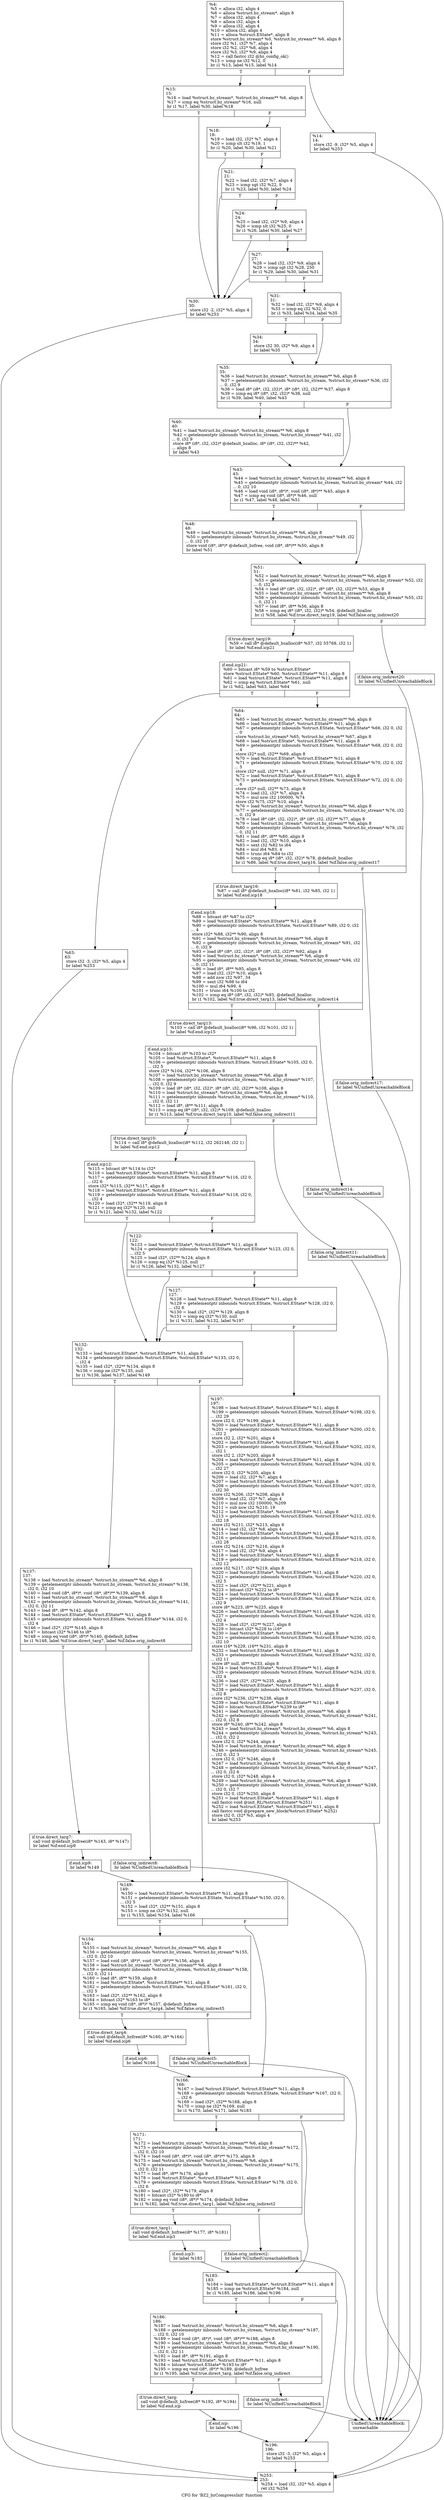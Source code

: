 digraph "CFG for 'BZ2_bzCompressInit' function" {
	label="CFG for 'BZ2_bzCompressInit' function";

	Node0x1c90dd0 [shape=record,label="{%4:\l  %5 = alloca i32, align 4\l  %6 = alloca %struct.bz_stream*, align 8\l  %7 = alloca i32, align 4\l  %8 = alloca i32, align 4\l  %9 = alloca i32, align 4\l  %10 = alloca i32, align 4\l  %11 = alloca %struct.EState*, align 8\l  store %struct.bz_stream* %0, %struct.bz_stream** %6, align 8\l  store i32 %1, i32* %7, align 4\l  store i32 %2, i32* %8, align 4\l  store i32 %3, i32* %9, align 4\l  %12 = call fastcc i32 @bz_config_ok()\l  %13 = icmp ne i32 %12, 0\l  br i1 %13, label %15, label %14\l|{<s0>T|<s1>F}}"];
	Node0x1c90dd0:s0 -> Node0x1c90e70;
	Node0x1c90dd0:s1 -> Node0x1c90e20;
	Node0x1c90e20 [shape=record,label="{%14:\l14:                                               \l  store i32 -9, i32* %5, align 4\l  br label %253\l}"];
	Node0x1c90e20 -> Node0x1c91e60;
	Node0x1c90e70 [shape=record,label="{%15:\l15:                                               \l  %16 = load %struct.bz_stream*, %struct.bz_stream** %6, align 8\l  %17 = icmp eq %struct.bz_stream* %16, null\l  br i1 %17, label %30, label %18\l|{<s0>T|<s1>F}}"];
	Node0x1c90e70:s0 -> Node0x1c91000;
	Node0x1c90e70:s1 -> Node0x1c90ec0;
	Node0x1c90ec0 [shape=record,label="{%18:\l18:                                               \l  %19 = load i32, i32* %7, align 4\l  %20 = icmp slt i32 %19, 1\l  br i1 %20, label %30, label %21\l|{<s0>T|<s1>F}}"];
	Node0x1c90ec0:s0 -> Node0x1c91000;
	Node0x1c90ec0:s1 -> Node0x1c90f10;
	Node0x1c90f10 [shape=record,label="{%21:\l21:                                               \l  %22 = load i32, i32* %7, align 4\l  %23 = icmp sgt i32 %22, 9\l  br i1 %23, label %30, label %24\l|{<s0>T|<s1>F}}"];
	Node0x1c90f10:s0 -> Node0x1c91000;
	Node0x1c90f10:s1 -> Node0x1c90f60;
	Node0x1c90f60 [shape=record,label="{%24:\l24:                                               \l  %25 = load i32, i32* %9, align 4\l  %26 = icmp slt i32 %25, 0\l  br i1 %26, label %30, label %27\l|{<s0>T|<s1>F}}"];
	Node0x1c90f60:s0 -> Node0x1c91000;
	Node0x1c90f60:s1 -> Node0x1c90fb0;
	Node0x1c90fb0 [shape=record,label="{%27:\l27:                                               \l  %28 = load i32, i32* %9, align 4\l  %29 = icmp sgt i32 %28, 250\l  br i1 %29, label %30, label %31\l|{<s0>T|<s1>F}}"];
	Node0x1c90fb0:s0 -> Node0x1c91000;
	Node0x1c90fb0:s1 -> Node0x1c91050;
	Node0x1c91000 [shape=record,label="{%30:\l30:                                               \l  store i32 -2, i32* %5, align 4\l  br label %253\l}"];
	Node0x1c91000 -> Node0x1c91e60;
	Node0x1c91050 [shape=record,label="{%31:\l31:                                               \l  %32 = load i32, i32* %9, align 4\l  %33 = icmp eq i32 %32, 0\l  br i1 %33, label %34, label %35\l|{<s0>T|<s1>F}}"];
	Node0x1c91050:s0 -> Node0x1c910a0;
	Node0x1c91050:s1 -> Node0x1c910f0;
	Node0x1c910a0 [shape=record,label="{%34:\l34:                                               \l  store i32 30, i32* %9, align 4\l  br label %35\l}"];
	Node0x1c910a0 -> Node0x1c910f0;
	Node0x1c910f0 [shape=record,label="{%35:\l35:                                               \l  %36 = load %struct.bz_stream*, %struct.bz_stream** %6, align 8\l  %37 = getelementptr inbounds %struct.bz_stream, %struct.bz_stream* %36, i32\l... 0, i32 9\l  %38 = load i8* (i8*, i32, i32)*, i8* (i8*, i32, i32)** %37, align 8\l  %39 = icmp eq i8* (i8*, i32, i32)* %38, null\l  br i1 %39, label %40, label %43\l|{<s0>T|<s1>F}}"];
	Node0x1c910f0:s0 -> Node0x1c91140;
	Node0x1c910f0:s1 -> Node0x1c91190;
	Node0x1c91140 [shape=record,label="{%40:\l40:                                               \l  %41 = load %struct.bz_stream*, %struct.bz_stream** %6, align 8\l  %42 = getelementptr inbounds %struct.bz_stream, %struct.bz_stream* %41, i32\l... 0, i32 9\l  store i8* (i8*, i32, i32)* @default_bzalloc, i8* (i8*, i32, i32)** %42,\l... align 8\l  br label %43\l}"];
	Node0x1c91140 -> Node0x1c91190;
	Node0x1c91190 [shape=record,label="{%43:\l43:                                               \l  %44 = load %struct.bz_stream*, %struct.bz_stream** %6, align 8\l  %45 = getelementptr inbounds %struct.bz_stream, %struct.bz_stream* %44, i32\l... 0, i32 10\l  %46 = load void (i8*, i8*)*, void (i8*, i8*)** %45, align 8\l  %47 = icmp eq void (i8*, i8*)* %46, null\l  br i1 %47, label %48, label %51\l|{<s0>T|<s1>F}}"];
	Node0x1c91190:s0 -> Node0x1c911e0;
	Node0x1c91190:s1 -> Node0x1c91230;
	Node0x1c911e0 [shape=record,label="{%48:\l48:                                               \l  %49 = load %struct.bz_stream*, %struct.bz_stream** %6, align 8\l  %50 = getelementptr inbounds %struct.bz_stream, %struct.bz_stream* %49, i32\l... 0, i32 10\l  store void (i8*, i8*)* @default_bzfree, void (i8*, i8*)** %50, align 8\l  br label %51\l}"];
	Node0x1c911e0 -> Node0x1c91230;
	Node0x1c91230 [shape=record,label="{%51:\l51:                                               \l  %52 = load %struct.bz_stream*, %struct.bz_stream** %6, align 8\l  %53 = getelementptr inbounds %struct.bz_stream, %struct.bz_stream* %52, i32\l... 0, i32 9\l  %54 = load i8* (i8*, i32, i32)*, i8* (i8*, i32, i32)** %53, align 8\l  %55 = load %struct.bz_stream*, %struct.bz_stream** %6, align 8\l  %56 = getelementptr inbounds %struct.bz_stream, %struct.bz_stream* %55, i32\l... 0, i32 11\l  %57 = load i8*, i8** %56, align 8\l  %58 = icmp eq i8* (i8*, i32, i32)* %54, @default_bzalloc\l  br i1 %58, label %if.true.direct_targ19, label %if.false.orig_indirect20\l|{<s0>T|<s1>F}}"];
	Node0x1c91230:s0 -> Node0x1c91280;
	Node0x1c91230:s1 -> Node0x1c912d0;
	Node0x1c91280 [shape=record,label="{if.true.direct_targ19:                            \l  %59 = call i8* @default_bzalloc(i8* %57, i32 55768, i32 1)\l  br label %if.end.icp21\l}"];
	Node0x1c91280 -> Node0x1c91320;
	Node0x1c912d0 [shape=record,label="{if.false.orig_indirect20:                         \l  br label %UnifiedUnreachableBlock\l}"];
	Node0x1c912d0 -> Node0x1c91eb0;
	Node0x1c91320 [shape=record,label="{if.end.icp21:                                     \l  %60 = bitcast i8* %59 to %struct.EState*\l  store %struct.EState* %60, %struct.EState** %11, align 8\l  %61 = load %struct.EState*, %struct.EState** %11, align 8\l  %62 = icmp eq %struct.EState* %61, null\l  br i1 %62, label %63, label %64\l|{<s0>T|<s1>F}}"];
	Node0x1c91320:s0 -> Node0x1c91370;
	Node0x1c91320:s1 -> Node0x1c913c0;
	Node0x1c91370 [shape=record,label="{%63:\l63:                                               \l  store i32 -3, i32* %5, align 4\l  br label %253\l}"];
	Node0x1c91370 -> Node0x1c91e60;
	Node0x1c913c0 [shape=record,label="{%64:\l64:                                               \l  %65 = load %struct.bz_stream*, %struct.bz_stream** %6, align 8\l  %66 = load %struct.EState*, %struct.EState** %11, align 8\l  %67 = getelementptr inbounds %struct.EState, %struct.EState* %66, i32 0, i32\l... 0\l  store %struct.bz_stream* %65, %struct.bz_stream** %67, align 8\l  %68 = load %struct.EState*, %struct.EState** %11, align 8\l  %69 = getelementptr inbounds %struct.EState, %struct.EState* %68, i32 0, i32\l... 4\l  store i32* null, i32** %69, align 8\l  %70 = load %struct.EState*, %struct.EState** %11, align 8\l  %71 = getelementptr inbounds %struct.EState, %struct.EState* %70, i32 0, i32\l... 5\l  store i32* null, i32** %71, align 8\l  %72 = load %struct.EState*, %struct.EState** %11, align 8\l  %73 = getelementptr inbounds %struct.EState, %struct.EState* %72, i32 0, i32\l... 6\l  store i32* null, i32** %73, align 8\l  %74 = load i32, i32* %7, align 4\l  %75 = mul nsw i32 100000, %74\l  store i32 %75, i32* %10, align 4\l  %76 = load %struct.bz_stream*, %struct.bz_stream** %6, align 8\l  %77 = getelementptr inbounds %struct.bz_stream, %struct.bz_stream* %76, i32\l... 0, i32 9\l  %78 = load i8* (i8*, i32, i32)*, i8* (i8*, i32, i32)** %77, align 8\l  %79 = load %struct.bz_stream*, %struct.bz_stream** %6, align 8\l  %80 = getelementptr inbounds %struct.bz_stream, %struct.bz_stream* %79, i32\l... 0, i32 11\l  %81 = load i8*, i8** %80, align 8\l  %82 = load i32, i32* %10, align 4\l  %83 = sext i32 %82 to i64\l  %84 = mul i64 %83, 4\l  %85 = trunc i64 %84 to i32\l  %86 = icmp eq i8* (i8*, i32, i32)* %78, @default_bzalloc\l  br i1 %86, label %if.true.direct_targ16, label %if.false.orig_indirect17\l|{<s0>T|<s1>F}}"];
	Node0x1c913c0:s0 -> Node0x1c91410;
	Node0x1c913c0:s1 -> Node0x1c91460;
	Node0x1c91410 [shape=record,label="{if.true.direct_targ16:                            \l  %87 = call i8* @default_bzalloc(i8* %81, i32 %85, i32 1)\l  br label %if.end.icp18\l}"];
	Node0x1c91410 -> Node0x1c914b0;
	Node0x1c91460 [shape=record,label="{if.false.orig_indirect17:                         \l  br label %UnifiedUnreachableBlock\l}"];
	Node0x1c91460 -> Node0x1c91eb0;
	Node0x1c914b0 [shape=record,label="{if.end.icp18:                                     \l  %88 = bitcast i8* %87 to i32*\l  %89 = load %struct.EState*, %struct.EState** %11, align 8\l  %90 = getelementptr inbounds %struct.EState, %struct.EState* %89, i32 0, i32\l... 4\l  store i32* %88, i32** %90, align 8\l  %91 = load %struct.bz_stream*, %struct.bz_stream** %6, align 8\l  %92 = getelementptr inbounds %struct.bz_stream, %struct.bz_stream* %91, i32\l... 0, i32 9\l  %93 = load i8* (i8*, i32, i32)*, i8* (i8*, i32, i32)** %92, align 8\l  %94 = load %struct.bz_stream*, %struct.bz_stream** %6, align 8\l  %95 = getelementptr inbounds %struct.bz_stream, %struct.bz_stream* %94, i32\l... 0, i32 11\l  %96 = load i8*, i8** %95, align 8\l  %97 = load i32, i32* %10, align 4\l  %98 = add nsw i32 %97, 34\l  %99 = sext i32 %98 to i64\l  %100 = mul i64 %99, 4\l  %101 = trunc i64 %100 to i32\l  %102 = icmp eq i8* (i8*, i32, i32)* %93, @default_bzalloc\l  br i1 %102, label %if.true.direct_targ13, label %if.false.orig_indirect14\l|{<s0>T|<s1>F}}"];
	Node0x1c914b0:s0 -> Node0x1c91500;
	Node0x1c914b0:s1 -> Node0x1c91550;
	Node0x1c91500 [shape=record,label="{if.true.direct_targ13:                            \l  %103 = call i8* @default_bzalloc(i8* %96, i32 %101, i32 1)\l  br label %if.end.icp15\l}"];
	Node0x1c91500 -> Node0x1c915a0;
	Node0x1c91550 [shape=record,label="{if.false.orig_indirect14:                         \l  br label %UnifiedUnreachableBlock\l}"];
	Node0x1c91550 -> Node0x1c91eb0;
	Node0x1c915a0 [shape=record,label="{if.end.icp15:                                     \l  %104 = bitcast i8* %103 to i32*\l  %105 = load %struct.EState*, %struct.EState** %11, align 8\l  %106 = getelementptr inbounds %struct.EState, %struct.EState* %105, i32 0,\l... i32 5\l  store i32* %104, i32** %106, align 8\l  %107 = load %struct.bz_stream*, %struct.bz_stream** %6, align 8\l  %108 = getelementptr inbounds %struct.bz_stream, %struct.bz_stream* %107,\l... i32 0, i32 9\l  %109 = load i8* (i8*, i32, i32)*, i8* (i8*, i32, i32)** %108, align 8\l  %110 = load %struct.bz_stream*, %struct.bz_stream** %6, align 8\l  %111 = getelementptr inbounds %struct.bz_stream, %struct.bz_stream* %110,\l... i32 0, i32 11\l  %112 = load i8*, i8** %111, align 8\l  %113 = icmp eq i8* (i8*, i32, i32)* %109, @default_bzalloc\l  br i1 %113, label %if.true.direct_targ10, label %if.false.orig_indirect11\l|{<s0>T|<s1>F}}"];
	Node0x1c915a0:s0 -> Node0x1c915f0;
	Node0x1c915a0:s1 -> Node0x1c91640;
	Node0x1c915f0 [shape=record,label="{if.true.direct_targ10:                            \l  %114 = call i8* @default_bzalloc(i8* %112, i32 262148, i32 1)\l  br label %if.end.icp12\l}"];
	Node0x1c915f0 -> Node0x1c91690;
	Node0x1c91640 [shape=record,label="{if.false.orig_indirect11:                         \l  br label %UnifiedUnreachableBlock\l}"];
	Node0x1c91640 -> Node0x1c91eb0;
	Node0x1c91690 [shape=record,label="{if.end.icp12:                                     \l  %115 = bitcast i8* %114 to i32*\l  %116 = load %struct.EState*, %struct.EState** %11, align 8\l  %117 = getelementptr inbounds %struct.EState, %struct.EState* %116, i32 0,\l... i32 6\l  store i32* %115, i32** %117, align 8\l  %118 = load %struct.EState*, %struct.EState** %11, align 8\l  %119 = getelementptr inbounds %struct.EState, %struct.EState* %118, i32 0,\l... i32 4\l  %120 = load i32*, i32** %119, align 8\l  %121 = icmp eq i32* %120, null\l  br i1 %121, label %132, label %122\l|{<s0>T|<s1>F}}"];
	Node0x1c91690:s0 -> Node0x1c91780;
	Node0x1c91690:s1 -> Node0x1c916e0;
	Node0x1c916e0 [shape=record,label="{%122:\l122:                                              \l  %123 = load %struct.EState*, %struct.EState** %11, align 8\l  %124 = getelementptr inbounds %struct.EState, %struct.EState* %123, i32 0,\l... i32 5\l  %125 = load i32*, i32** %124, align 8\l  %126 = icmp eq i32* %125, null\l  br i1 %126, label %132, label %127\l|{<s0>T|<s1>F}}"];
	Node0x1c916e0:s0 -> Node0x1c91780;
	Node0x1c916e0:s1 -> Node0x1c91730;
	Node0x1c91730 [shape=record,label="{%127:\l127:                                              \l  %128 = load %struct.EState*, %struct.EState** %11, align 8\l  %129 = getelementptr inbounds %struct.EState, %struct.EState* %128, i32 0,\l... i32 6\l  %130 = load i32*, i32** %129, align 8\l  %131 = icmp eq i32* %130, null\l  br i1 %131, label %132, label %197\l|{<s0>T|<s1>F}}"];
	Node0x1c91730:s0 -> Node0x1c91780;
	Node0x1c91730:s1 -> Node0x1c91e10;
	Node0x1c91780 [shape=record,label="{%132:\l132:                                              \l  %133 = load %struct.EState*, %struct.EState** %11, align 8\l  %134 = getelementptr inbounds %struct.EState, %struct.EState* %133, i32 0,\l... i32 4\l  %135 = load i32*, i32** %134, align 8\l  %136 = icmp ne i32* %135, null\l  br i1 %136, label %137, label %149\l|{<s0>T|<s1>F}}"];
	Node0x1c91780:s0 -> Node0x1c917d0;
	Node0x1c91780:s1 -> Node0x1c91910;
	Node0x1c917d0 [shape=record,label="{%137:\l137:                                              \l  %138 = load %struct.bz_stream*, %struct.bz_stream** %6, align 8\l  %139 = getelementptr inbounds %struct.bz_stream, %struct.bz_stream* %138,\l... i32 0, i32 10\l  %140 = load void (i8*, i8*)*, void (i8*, i8*)** %139, align 8\l  %141 = load %struct.bz_stream*, %struct.bz_stream** %6, align 8\l  %142 = getelementptr inbounds %struct.bz_stream, %struct.bz_stream* %141,\l... i32 0, i32 11\l  %143 = load i8*, i8** %142, align 8\l  %144 = load %struct.EState*, %struct.EState** %11, align 8\l  %145 = getelementptr inbounds %struct.EState, %struct.EState* %144, i32 0,\l... i32 4\l  %146 = load i32*, i32** %145, align 8\l  %147 = bitcast i32* %146 to i8*\l  %148 = icmp eq void (i8*, i8*)* %140, @default_bzfree\l  br i1 %148, label %if.true.direct_targ7, label %if.false.orig_indirect8\l|{<s0>T|<s1>F}}"];
	Node0x1c917d0:s0 -> Node0x1c91820;
	Node0x1c917d0:s1 -> Node0x1c91870;
	Node0x1c91820 [shape=record,label="{if.true.direct_targ7:                             \l  call void @default_bzfree(i8* %143, i8* %147)\l  br label %if.end.icp9\l}"];
	Node0x1c91820 -> Node0x1c918c0;
	Node0x1c91870 [shape=record,label="{if.false.orig_indirect8:                          \l  br label %UnifiedUnreachableBlock\l}"];
	Node0x1c91870 -> Node0x1c91eb0;
	Node0x1c918c0 [shape=record,label="{if.end.icp9:                                      \l  br label %149\l}"];
	Node0x1c918c0 -> Node0x1c91910;
	Node0x1c91910 [shape=record,label="{%149:\l149:                                              \l  %150 = load %struct.EState*, %struct.EState** %11, align 8\l  %151 = getelementptr inbounds %struct.EState, %struct.EState* %150, i32 0,\l... i32 5\l  %152 = load i32*, i32** %151, align 8\l  %153 = icmp ne i32* %152, null\l  br i1 %153, label %154, label %166\l|{<s0>T|<s1>F}}"];
	Node0x1c91910:s0 -> Node0x1c91960;
	Node0x1c91910:s1 -> Node0x1c91aa0;
	Node0x1c91960 [shape=record,label="{%154:\l154:                                              \l  %155 = load %struct.bz_stream*, %struct.bz_stream** %6, align 8\l  %156 = getelementptr inbounds %struct.bz_stream, %struct.bz_stream* %155,\l... i32 0, i32 10\l  %157 = load void (i8*, i8*)*, void (i8*, i8*)** %156, align 8\l  %158 = load %struct.bz_stream*, %struct.bz_stream** %6, align 8\l  %159 = getelementptr inbounds %struct.bz_stream, %struct.bz_stream* %158,\l... i32 0, i32 11\l  %160 = load i8*, i8** %159, align 8\l  %161 = load %struct.EState*, %struct.EState** %11, align 8\l  %162 = getelementptr inbounds %struct.EState, %struct.EState* %161, i32 0,\l... i32 5\l  %163 = load i32*, i32** %162, align 8\l  %164 = bitcast i32* %163 to i8*\l  %165 = icmp eq void (i8*, i8*)* %157, @default_bzfree\l  br i1 %165, label %if.true.direct_targ4, label %if.false.orig_indirect5\l|{<s0>T|<s1>F}}"];
	Node0x1c91960:s0 -> Node0x1c919b0;
	Node0x1c91960:s1 -> Node0x1c91a00;
	Node0x1c919b0 [shape=record,label="{if.true.direct_targ4:                             \l  call void @default_bzfree(i8* %160, i8* %164)\l  br label %if.end.icp6\l}"];
	Node0x1c919b0 -> Node0x1c91a50;
	Node0x1c91a00 [shape=record,label="{if.false.orig_indirect5:                          \l  br label %UnifiedUnreachableBlock\l}"];
	Node0x1c91a00 -> Node0x1c91eb0;
	Node0x1c91a50 [shape=record,label="{if.end.icp6:                                      \l  br label %166\l}"];
	Node0x1c91a50 -> Node0x1c91aa0;
	Node0x1c91aa0 [shape=record,label="{%166:\l166:                                              \l  %167 = load %struct.EState*, %struct.EState** %11, align 8\l  %168 = getelementptr inbounds %struct.EState, %struct.EState* %167, i32 0,\l... i32 6\l  %169 = load i32*, i32** %168, align 8\l  %170 = icmp ne i32* %169, null\l  br i1 %170, label %171, label %183\l|{<s0>T|<s1>F}}"];
	Node0x1c91aa0:s0 -> Node0x1c91af0;
	Node0x1c91aa0:s1 -> Node0x1c91c30;
	Node0x1c91af0 [shape=record,label="{%171:\l171:                                              \l  %172 = load %struct.bz_stream*, %struct.bz_stream** %6, align 8\l  %173 = getelementptr inbounds %struct.bz_stream, %struct.bz_stream* %172,\l... i32 0, i32 10\l  %174 = load void (i8*, i8*)*, void (i8*, i8*)** %173, align 8\l  %175 = load %struct.bz_stream*, %struct.bz_stream** %6, align 8\l  %176 = getelementptr inbounds %struct.bz_stream, %struct.bz_stream* %175,\l... i32 0, i32 11\l  %177 = load i8*, i8** %176, align 8\l  %178 = load %struct.EState*, %struct.EState** %11, align 8\l  %179 = getelementptr inbounds %struct.EState, %struct.EState* %178, i32 0,\l... i32 6\l  %180 = load i32*, i32** %179, align 8\l  %181 = bitcast i32* %180 to i8*\l  %182 = icmp eq void (i8*, i8*)* %174, @default_bzfree\l  br i1 %182, label %if.true.direct_targ1, label %if.false.orig_indirect2\l|{<s0>T|<s1>F}}"];
	Node0x1c91af0:s0 -> Node0x1c91b40;
	Node0x1c91af0:s1 -> Node0x1c91b90;
	Node0x1c91b40 [shape=record,label="{if.true.direct_targ1:                             \l  call void @default_bzfree(i8* %177, i8* %181)\l  br label %if.end.icp3\l}"];
	Node0x1c91b40 -> Node0x1c91be0;
	Node0x1c91b90 [shape=record,label="{if.false.orig_indirect2:                          \l  br label %UnifiedUnreachableBlock\l}"];
	Node0x1c91b90 -> Node0x1c91eb0;
	Node0x1c91be0 [shape=record,label="{if.end.icp3:                                      \l  br label %183\l}"];
	Node0x1c91be0 -> Node0x1c91c30;
	Node0x1c91c30 [shape=record,label="{%183:\l183:                                              \l  %184 = load %struct.EState*, %struct.EState** %11, align 8\l  %185 = icmp ne %struct.EState* %184, null\l  br i1 %185, label %186, label %196\l|{<s0>T|<s1>F}}"];
	Node0x1c91c30:s0 -> Node0x1c91c80;
	Node0x1c91c30:s1 -> Node0x1c91dc0;
	Node0x1c91c80 [shape=record,label="{%186:\l186:                                              \l  %187 = load %struct.bz_stream*, %struct.bz_stream** %6, align 8\l  %188 = getelementptr inbounds %struct.bz_stream, %struct.bz_stream* %187,\l... i32 0, i32 10\l  %189 = load void (i8*, i8*)*, void (i8*, i8*)** %188, align 8\l  %190 = load %struct.bz_stream*, %struct.bz_stream** %6, align 8\l  %191 = getelementptr inbounds %struct.bz_stream, %struct.bz_stream* %190,\l... i32 0, i32 11\l  %192 = load i8*, i8** %191, align 8\l  %193 = load %struct.EState*, %struct.EState** %11, align 8\l  %194 = bitcast %struct.EState* %193 to i8*\l  %195 = icmp eq void (i8*, i8*)* %189, @default_bzfree\l  br i1 %195, label %if.true.direct_targ, label %if.false.orig_indirect\l|{<s0>T|<s1>F}}"];
	Node0x1c91c80:s0 -> Node0x1c91cd0;
	Node0x1c91c80:s1 -> Node0x1c91d20;
	Node0x1c91cd0 [shape=record,label="{if.true.direct_targ:                              \l  call void @default_bzfree(i8* %192, i8* %194)\l  br label %if.end.icp\l}"];
	Node0x1c91cd0 -> Node0x1c91d70;
	Node0x1c91d20 [shape=record,label="{if.false.orig_indirect:                           \l  br label %UnifiedUnreachableBlock\l}"];
	Node0x1c91d20 -> Node0x1c91eb0;
	Node0x1c91d70 [shape=record,label="{if.end.icp:                                       \l  br label %196\l}"];
	Node0x1c91d70 -> Node0x1c91dc0;
	Node0x1c91dc0 [shape=record,label="{%196:\l196:                                              \l  store i32 -3, i32* %5, align 4\l  br label %253\l}"];
	Node0x1c91dc0 -> Node0x1c91e60;
	Node0x1c91e10 [shape=record,label="{%197:\l197:                                              \l  %198 = load %struct.EState*, %struct.EState** %11, align 8\l  %199 = getelementptr inbounds %struct.EState, %struct.EState* %198, i32 0,\l... i32 29\l  store i32 0, i32* %199, align 4\l  %200 = load %struct.EState*, %struct.EState** %11, align 8\l  %201 = getelementptr inbounds %struct.EState, %struct.EState* %200, i32 0,\l... i32 2\l  store i32 2, i32* %201, align 4\l  %202 = load %struct.EState*, %struct.EState** %11, align 8\l  %203 = getelementptr inbounds %struct.EState, %struct.EState* %202, i32 0,\l... i32 1\l  store i32 2, i32* %203, align 8\l  %204 = load %struct.EState*, %struct.EState** %11, align 8\l  %205 = getelementptr inbounds %struct.EState, %struct.EState* %204, i32 0,\l... i32 27\l  store i32 0, i32* %205, align 4\l  %206 = load i32, i32* %7, align 4\l  %207 = load %struct.EState*, %struct.EState** %11, align 8\l  %208 = getelementptr inbounds %struct.EState, %struct.EState* %207, i32 0,\l... i32 30\l  store i32 %206, i32* %208, align 8\l  %209 = load i32, i32* %7, align 4\l  %210 = mul nsw i32 100000, %209\l  %211 = sub nsw i32 %210, 19\l  %212 = load %struct.EState*, %struct.EState** %11, align 8\l  %213 = getelementptr inbounds %struct.EState, %struct.EState* %212, i32 0,\l... i32 18\l  store i32 %211, i32* %213, align 8\l  %214 = load i32, i32* %8, align 4\l  %215 = load %struct.EState*, %struct.EState** %11, align 8\l  %216 = getelementptr inbounds %struct.EState, %struct.EState* %215, i32 0,\l... i32 28\l  store i32 %214, i32* %216, align 8\l  %217 = load i32, i32* %9, align 4\l  %218 = load %struct.EState*, %struct.EState** %11, align 8\l  %219 = getelementptr inbounds %struct.EState, %struct.EState* %218, i32 0,\l... i32 12\l  store i32 %217, i32* %219, align 8\l  %220 = load %struct.EState*, %struct.EState** %11, align 8\l  %221 = getelementptr inbounds %struct.EState, %struct.EState* %220, i32 0,\l... i32 5\l  %222 = load i32*, i32** %221, align 8\l  %223 = bitcast i32* %222 to i8*\l  %224 = load %struct.EState*, %struct.EState** %11, align 8\l  %225 = getelementptr inbounds %struct.EState, %struct.EState* %224, i32 0,\l... i32 9\l  store i8* %223, i8** %225, align 8\l  %226 = load %struct.EState*, %struct.EState** %11, align 8\l  %227 = getelementptr inbounds %struct.EState, %struct.EState* %226, i32 0,\l... i32 4\l  %228 = load i32*, i32** %227, align 8\l  %229 = bitcast i32* %228 to i16*\l  %230 = load %struct.EState*, %struct.EState** %11, align 8\l  %231 = getelementptr inbounds %struct.EState, %struct.EState* %230, i32 0,\l... i32 10\l  store i16* %229, i16** %231, align 8\l  %232 = load %struct.EState*, %struct.EState** %11, align 8\l  %233 = getelementptr inbounds %struct.EState, %struct.EState* %232, i32 0,\l... i32 11\l  store i8* null, i8** %233, align 8\l  %234 = load %struct.EState*, %struct.EState** %11, align 8\l  %235 = getelementptr inbounds %struct.EState, %struct.EState* %234, i32 0,\l... i32 4\l  %236 = load i32*, i32** %235, align 8\l  %237 = load %struct.EState*, %struct.EState** %11, align 8\l  %238 = getelementptr inbounds %struct.EState, %struct.EState* %237, i32 0,\l... i32 8\l  store i32* %236, i32** %238, align 8\l  %239 = load %struct.EState*, %struct.EState** %11, align 8\l  %240 = bitcast %struct.EState* %239 to i8*\l  %241 = load %struct.bz_stream*, %struct.bz_stream** %6, align 8\l  %242 = getelementptr inbounds %struct.bz_stream, %struct.bz_stream* %241,\l... i32 0, i32 8\l  store i8* %240, i8** %242, align 8\l  %243 = load %struct.bz_stream*, %struct.bz_stream** %6, align 8\l  %244 = getelementptr inbounds %struct.bz_stream, %struct.bz_stream* %243,\l... i32 0, i32 2\l  store i32 0, i32* %244, align 4\l  %245 = load %struct.bz_stream*, %struct.bz_stream** %6, align 8\l  %246 = getelementptr inbounds %struct.bz_stream, %struct.bz_stream* %245,\l... i32 0, i32 3\l  store i32 0, i32* %246, align 8\l  %247 = load %struct.bz_stream*, %struct.bz_stream** %6, align 8\l  %248 = getelementptr inbounds %struct.bz_stream, %struct.bz_stream* %247,\l... i32 0, i32 6\l  store i32 0, i32* %248, align 4\l  %249 = load %struct.bz_stream*, %struct.bz_stream** %6, align 8\l  %250 = getelementptr inbounds %struct.bz_stream, %struct.bz_stream* %249,\l... i32 0, i32 7\l  store i32 0, i32* %250, align 8\l  %251 = load %struct.EState*, %struct.EState** %11, align 8\l  call fastcc void @init_RL(%struct.EState* %251)\l  %252 = load %struct.EState*, %struct.EState** %11, align 8\l  call fastcc void @prepare_new_block(%struct.EState* %252)\l  store i32 0, i32* %5, align 4\l  br label %253\l}"];
	Node0x1c91e10 -> Node0x1c91e60;
	Node0x1c91e60 [shape=record,label="{%253:\l253:                                              \l  %254 = load i32, i32* %5, align 4\l  ret i32 %254\l}"];
	Node0x1c91eb0 [shape=record,label="{UnifiedUnreachableBlock:                          \l  unreachable\l}"];
}
